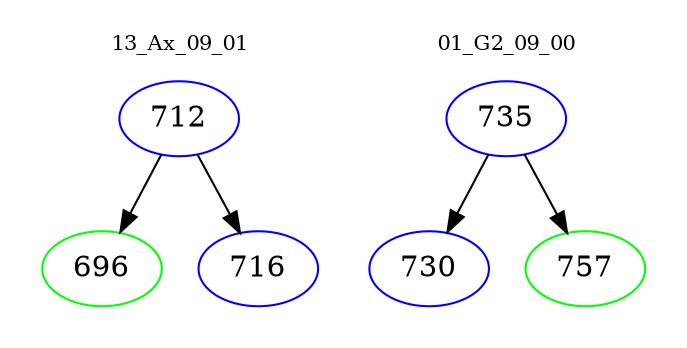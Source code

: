 digraph{
subgraph cluster_0 {
color = white
label = "13_Ax_09_01";
fontsize=10;
T0_712 [label="712", color="blue"]
T0_712 -> T0_696 [color="black"]
T0_696 [label="696", color="green"]
T0_712 -> T0_716 [color="black"]
T0_716 [label="716", color="blue"]
}
subgraph cluster_1 {
color = white
label = "01_G2_09_00";
fontsize=10;
T1_735 [label="735", color="blue"]
T1_735 -> T1_730 [color="black"]
T1_730 [label="730", color="blue"]
T1_735 -> T1_757 [color="black"]
T1_757 [label="757", color="green"]
}
}

